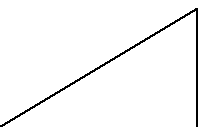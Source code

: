 beginfig(0)

drawaxes(-.5cm, -.5cm, 3cm, 2cm);
draw origin--(2.5cm, 1.5cm)--(2.5cm, 0) withpen boldpen;

endfig
